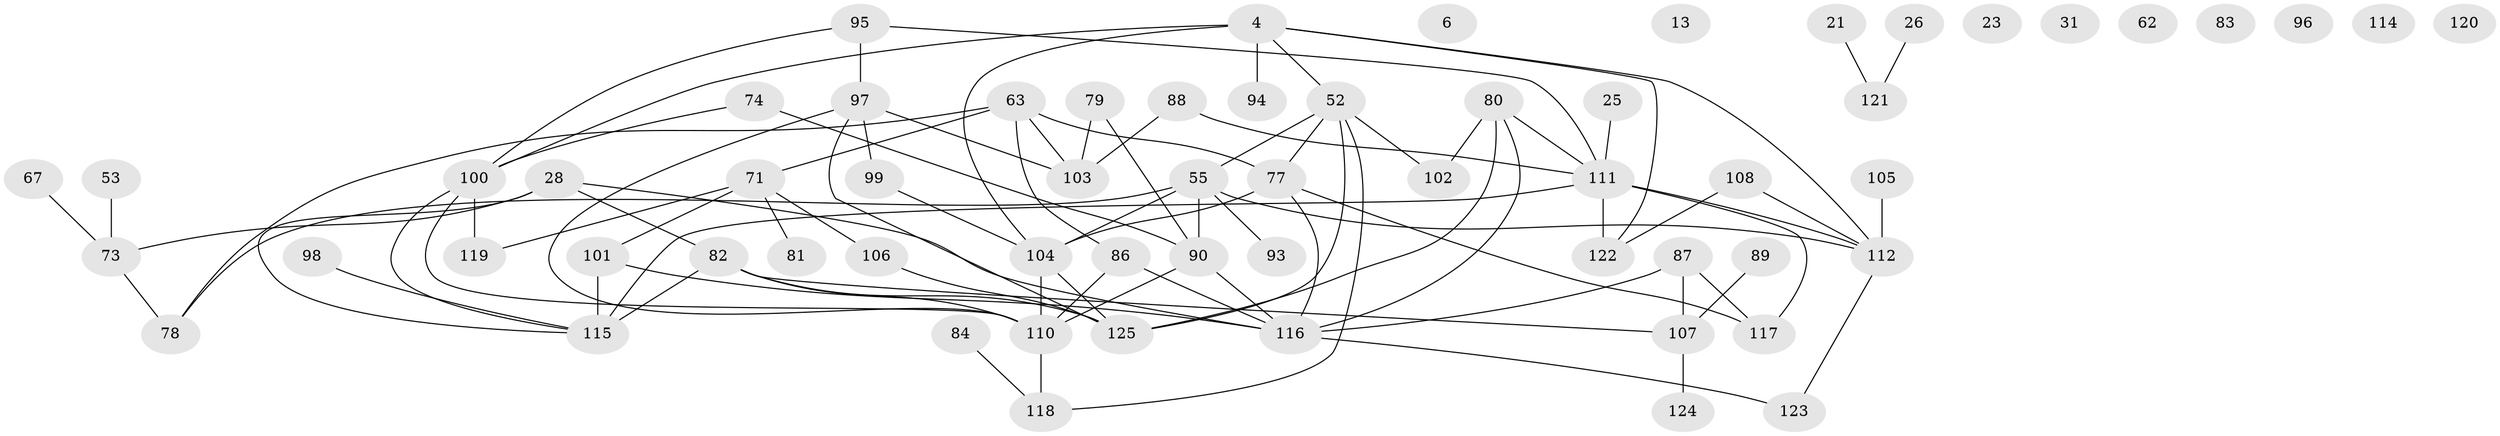 // original degree distribution, {5: 0.104, 3: 0.256, 7: 0.016, 0: 0.072, 2: 0.248, 1: 0.168, 4: 0.12, 6: 0.016}
// Generated by graph-tools (version 1.1) at 2025/38/03/09/25 04:38:46]
// undirected, 62 vertices, 89 edges
graph export_dot {
graph [start="1"]
  node [color=gray90,style=filled];
  4;
  6;
  13;
  21;
  23;
  25;
  26;
  28;
  31;
  52 [super="+1"];
  53;
  55 [super="+12"];
  62;
  63;
  67;
  71;
  73 [super="+5"];
  74;
  77 [super="+36+34"];
  78 [super="+70+65"];
  79 [super="+11"];
  80 [super="+37+59"];
  81;
  82 [super="+29+15+51+72"];
  83;
  84;
  86 [super="+66"];
  87;
  88;
  89 [super="+64"];
  90 [super="+43"];
  93;
  94;
  95 [super="+54"];
  96;
  97 [super="+76"];
  98;
  99;
  100 [super="+27"];
  101;
  102;
  103;
  104 [super="+33+69"];
  105;
  106;
  107 [super="+60"];
  108;
  110 [super="+75"];
  111 [super="+68+40+92"];
  112 [super="+58+109+85"];
  114;
  115 [super="+91+61"];
  116 [super="+42+44+49"];
  117 [super="+56"];
  118;
  119;
  120;
  121;
  122;
  123;
  124;
  125 [super="+113+7+16"];
  4 -- 94;
  4 -- 100 [weight=2];
  4 -- 104;
  4 -- 122;
  4 -- 52;
  4 -- 112;
  21 -- 121;
  25 -- 111;
  26 -- 121;
  28 -- 73 [weight=2];
  28 -- 115;
  28 -- 82 [weight=2];
  28 -- 116;
  52 -- 102;
  52 -- 118 [weight=2];
  52 -- 55;
  52 -- 125;
  52 -- 77;
  53 -- 73;
  55 -- 93;
  55 -- 112;
  55 -- 90 [weight=2];
  55 -- 104;
  55 -- 78;
  63 -- 71;
  63 -- 78;
  63 -- 86;
  63 -- 103;
  63 -- 77;
  67 -- 73;
  71 -- 81;
  71 -- 101;
  71 -- 106;
  71 -- 119;
  73 -- 78;
  74 -- 90;
  74 -- 100;
  77 -- 117;
  77 -- 116;
  77 -- 104;
  79 -- 90;
  79 -- 103;
  80 -- 125 [weight=2];
  80 -- 102;
  80 -- 116;
  80 -- 111;
  82 -- 125;
  82 -- 107;
  82 -- 110;
  82 -- 115 [weight=2];
  84 -- 118;
  86 -- 116;
  86 -- 110;
  87 -- 116;
  87 -- 117;
  87 -- 107;
  88 -- 103;
  88 -- 111;
  89 -- 107 [weight=2];
  90 -- 110;
  90 -- 116;
  95 -- 100 [weight=2];
  95 -- 111 [weight=2];
  95 -- 97;
  97 -- 103;
  97 -- 99;
  97 -- 125;
  97 -- 110;
  98 -- 115;
  99 -- 104;
  100 -- 119;
  100 -- 110;
  100 -- 115;
  101 -- 116;
  101 -- 115 [weight=2];
  104 -- 125;
  104 -- 110;
  105 -- 112;
  106 -- 125;
  107 -- 124;
  108 -- 122;
  108 -- 112;
  110 -- 118 [weight=2];
  111 -- 122;
  111 -- 112;
  111 -- 115 [weight=2];
  111 -- 117;
  112 -- 123;
  116 -- 123;
}
